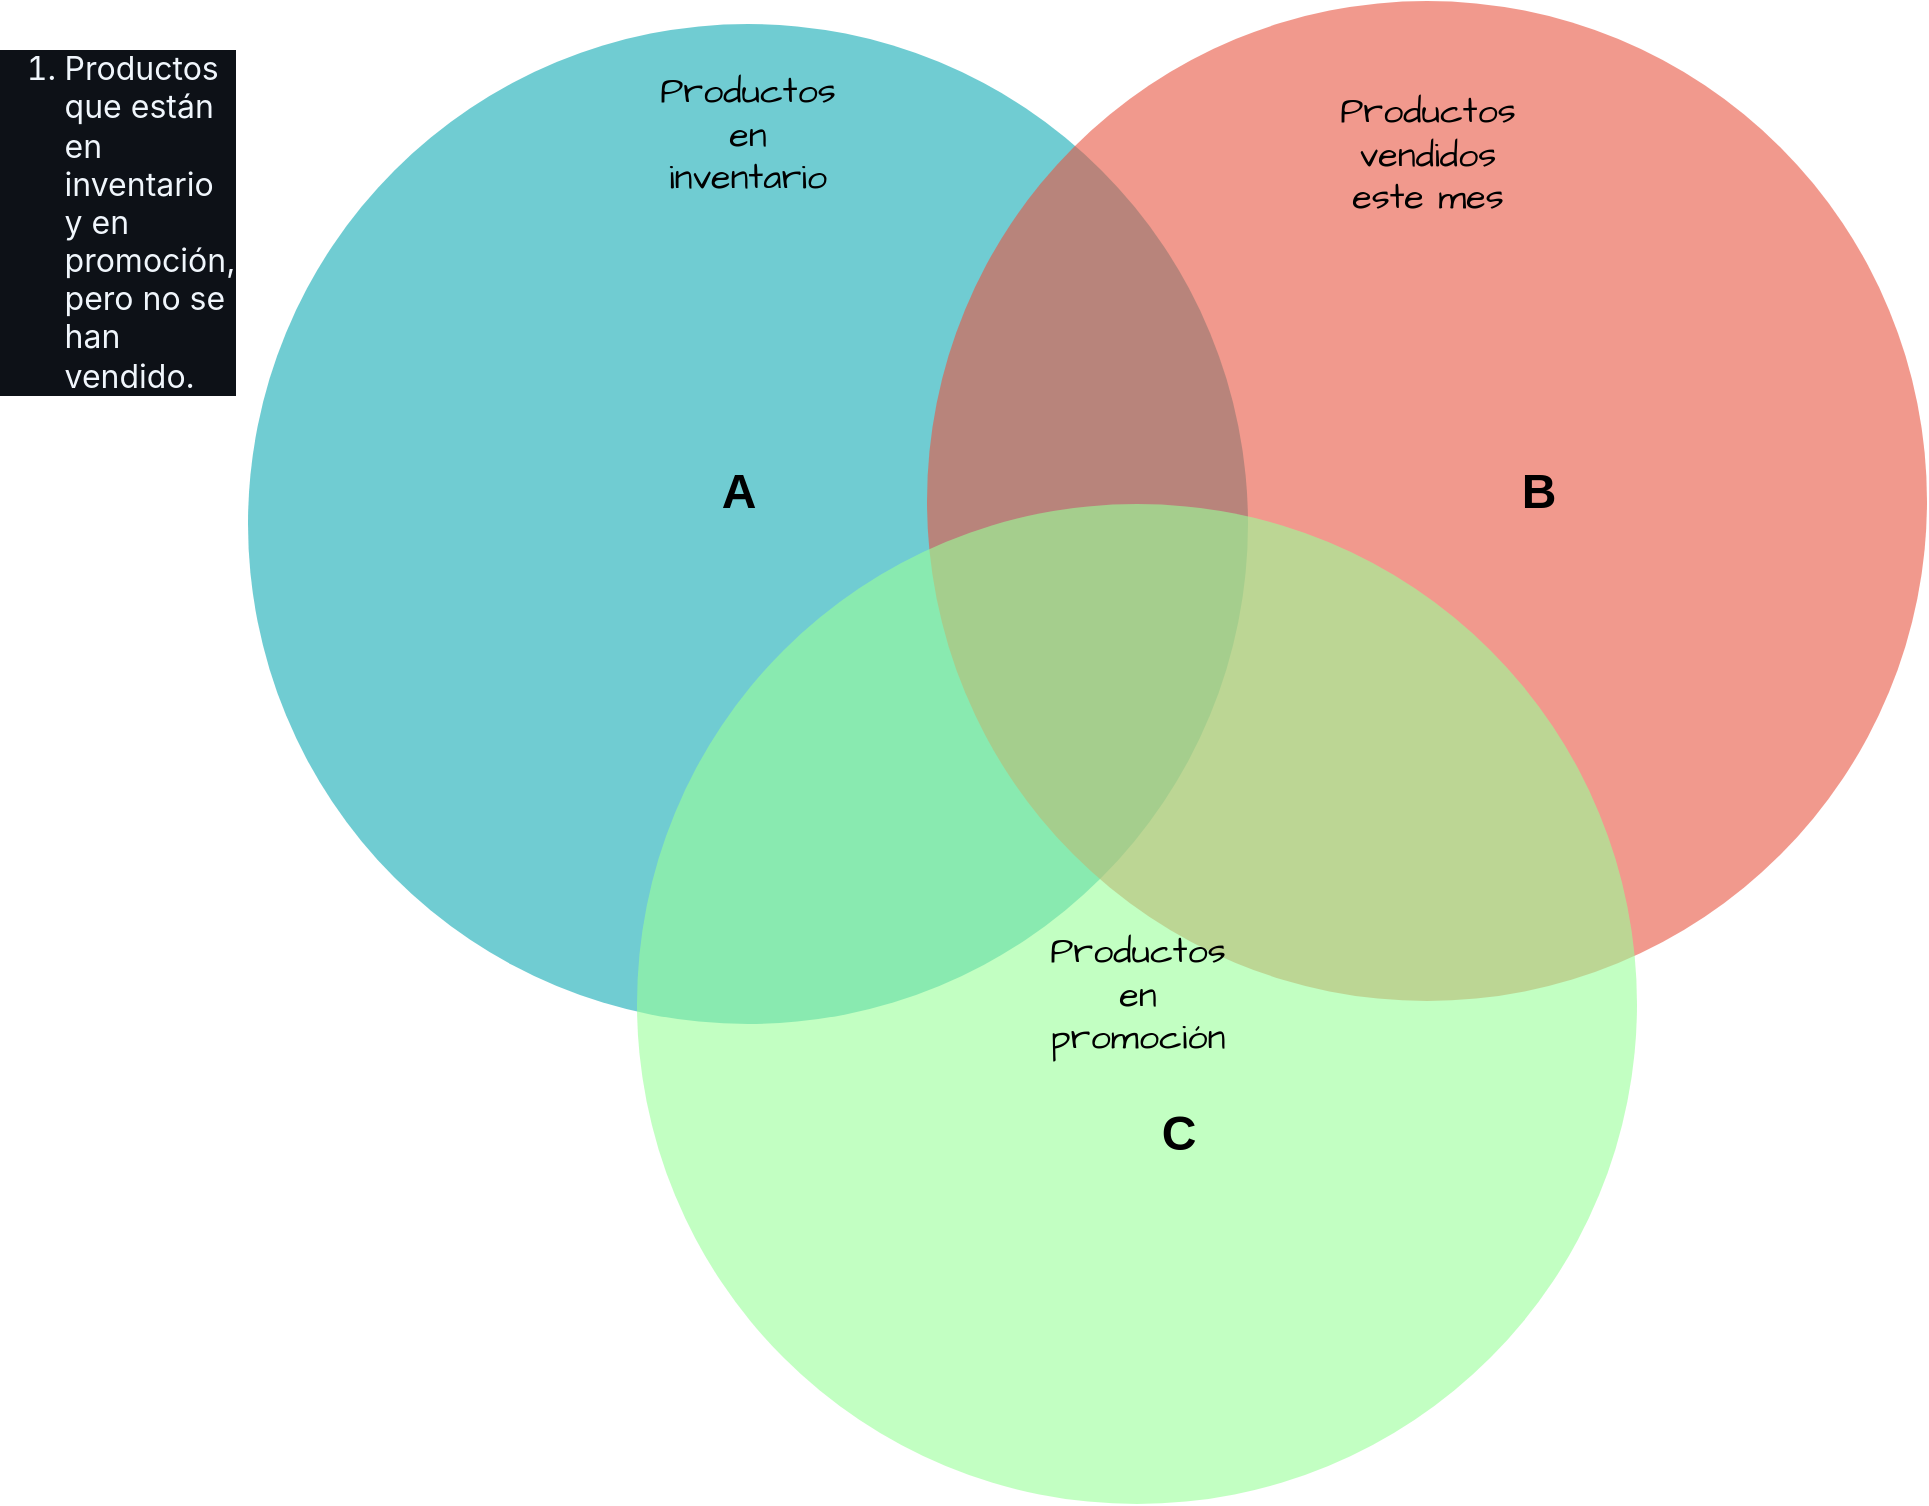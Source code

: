 <mxfile version="27.0.6">
  <diagram id="3228e29e-7158-1315-38df-8450db1d8a1d" name="Page-1">
    <mxGraphModel dx="1779" dy="644" grid="1" gridSize="10" guides="1" tooltips="1" connect="1" arrows="1" fold="1" page="1" pageScale="1" pageWidth="1169" pageHeight="827" background="none" math="0" shadow="0">
      <root>
        <mxCell id="0" />
        <mxCell id="1" parent="0" />
        <mxCell id="21532" value="" style="ellipse;fillColor=#12AAB5;opacity=60;strokeColor=none;html=1;fontColor=#FFFFFF;" parent="1" vertex="1">
          <mxGeometry x="150" y="30" width="500" height="500" as="geometry" />
        </mxCell>
        <mxCell id="21533" value="" style="ellipse;fillColor=#e85642;opacity=60;strokeColor=none;html=1;fontColor=#FFFFFF;" parent="1" vertex="1">
          <mxGeometry x="489.5" y="18.5" width="500" height="500" as="geometry" />
        </mxCell>
        <mxCell id="21534" value="A" style="text;fontSize=24;align=center;verticalAlign=middle;html=1;fontColor=#000000;fontStyle=1" parent="1" vertex="1">
          <mxGeometry x="299.5" y="228.5" width="190" height="70" as="geometry" />
        </mxCell>
        <mxCell id="21535" value="B" style="text;fontSize=24;align=center;verticalAlign=middle;html=1;fontColor=#000000;fontStyle=1" parent="1" vertex="1">
          <mxGeometry x="699.5" y="228.5" width="190" height="70" as="geometry" />
        </mxCell>
        <mxCell id="21536" value="Tradition" style="text;fontSize=24;align=center;verticalAlign=middle;html=1;fontColor=#FFFFFF;" parent="1" vertex="1">
          <mxGeometry x="499.5" y="558.5" width="190" height="70" as="geometry" />
        </mxCell>
        <mxCell id="gUnJKr0im0try2ws7FPP-21540" value="Productos en inventario" style="text;html=1;align=center;verticalAlign=middle;whiteSpace=wrap;rounded=0;fontFamily=Architects Daughter;fontSource=https%3A%2F%2Ffonts.googleapis.com%2Fcss%3Ffamily%3DArchitects%2BDaughter;fontSize=18;" vertex="1" parent="1">
          <mxGeometry x="370" y="70" width="60" height="30" as="geometry" />
        </mxCell>
        <mxCell id="gUnJKr0im0try2ws7FPP-21541" value="Productos vendidos este mes" style="text;html=1;align=center;verticalAlign=middle;whiteSpace=wrap;rounded=0;fontFamily=Architects Daughter;fontSource=https%3A%2F%2Ffonts.googleapis.com%2Fcss%3Ffamily%3DArchitects%2BDaughter;fontSize=18;" vertex="1" parent="1">
          <mxGeometry x="709.5" y="80" width="60" height="30" as="geometry" />
        </mxCell>
        <mxCell id="gUnJKr0im0try2ws7FPP-21542" value="&lt;ol style=&quot;box-sizing: border-box; padding-left: 2em; margin-top: 0px; margin-bottom: 16px; color: rgb(240, 246, 252); font-family: -apple-system, BlinkMacSystemFont, &amp;quot;Segoe UI&amp;quot;, &amp;quot;Noto Sans&amp;quot;, Helvetica, Arial, sans-serif, &amp;quot;Apple Color Emoji&amp;quot;, &amp;quot;Segoe UI Emoji&amp;quot;; font-size: 16px; text-align: start; background-color: rgb(13, 17, 23);&quot; dir=&quot;auto&quot;&gt;&lt;li style=&quot;box-sizing: border-box; margin-top: 0.25em;&quot;&gt;Productos que están en inventario y en promoción, pero no se han vendido.&lt;/li&gt;&lt;/ol&gt;" style="text;html=1;align=center;verticalAlign=middle;whiteSpace=wrap;rounded=0;fontFamily=Architects Daughter;fontSource=https%3A%2F%2Ffonts.googleapis.com%2Fcss%3Ffamily%3DArchitects%2BDaughter;" vertex="1" parent="1">
          <mxGeometry x="40" y="120" width="90" height="30" as="geometry" />
        </mxCell>
        <mxCell id="gUnJKr0im0try2ws7FPP-21544" value="" style="ellipse;fillColor=#99FF99;opacity=60;strokeColor=none;html=1;fontColor=#FFFFFF;" vertex="1" parent="1">
          <mxGeometry x="344.5" y="270" width="500" height="500" as="geometry" />
        </mxCell>
        <mxCell id="gUnJKr0im0try2ws7FPP-21545" value="C" style="text;fontSize=24;align=center;verticalAlign=middle;html=1;fontColor=#000000;fontStyle=1" vertex="1" parent="1">
          <mxGeometry x="519.5" y="550" width="190" height="70" as="geometry" />
        </mxCell>
        <mxCell id="gUnJKr0im0try2ws7FPP-21546" value="Productos en promoción" style="text;html=1;align=center;verticalAlign=middle;whiteSpace=wrap;rounded=0;fontFamily=Architects Daughter;fontSource=https%3A%2F%2Ffonts.googleapis.com%2Fcss%3Ffamily%3DArchitects%2BDaughter;fontSize=18;" vertex="1" parent="1">
          <mxGeometry x="564.5" y="500" width="60" height="30" as="geometry" />
        </mxCell>
      </root>
    </mxGraphModel>
  </diagram>
</mxfile>
